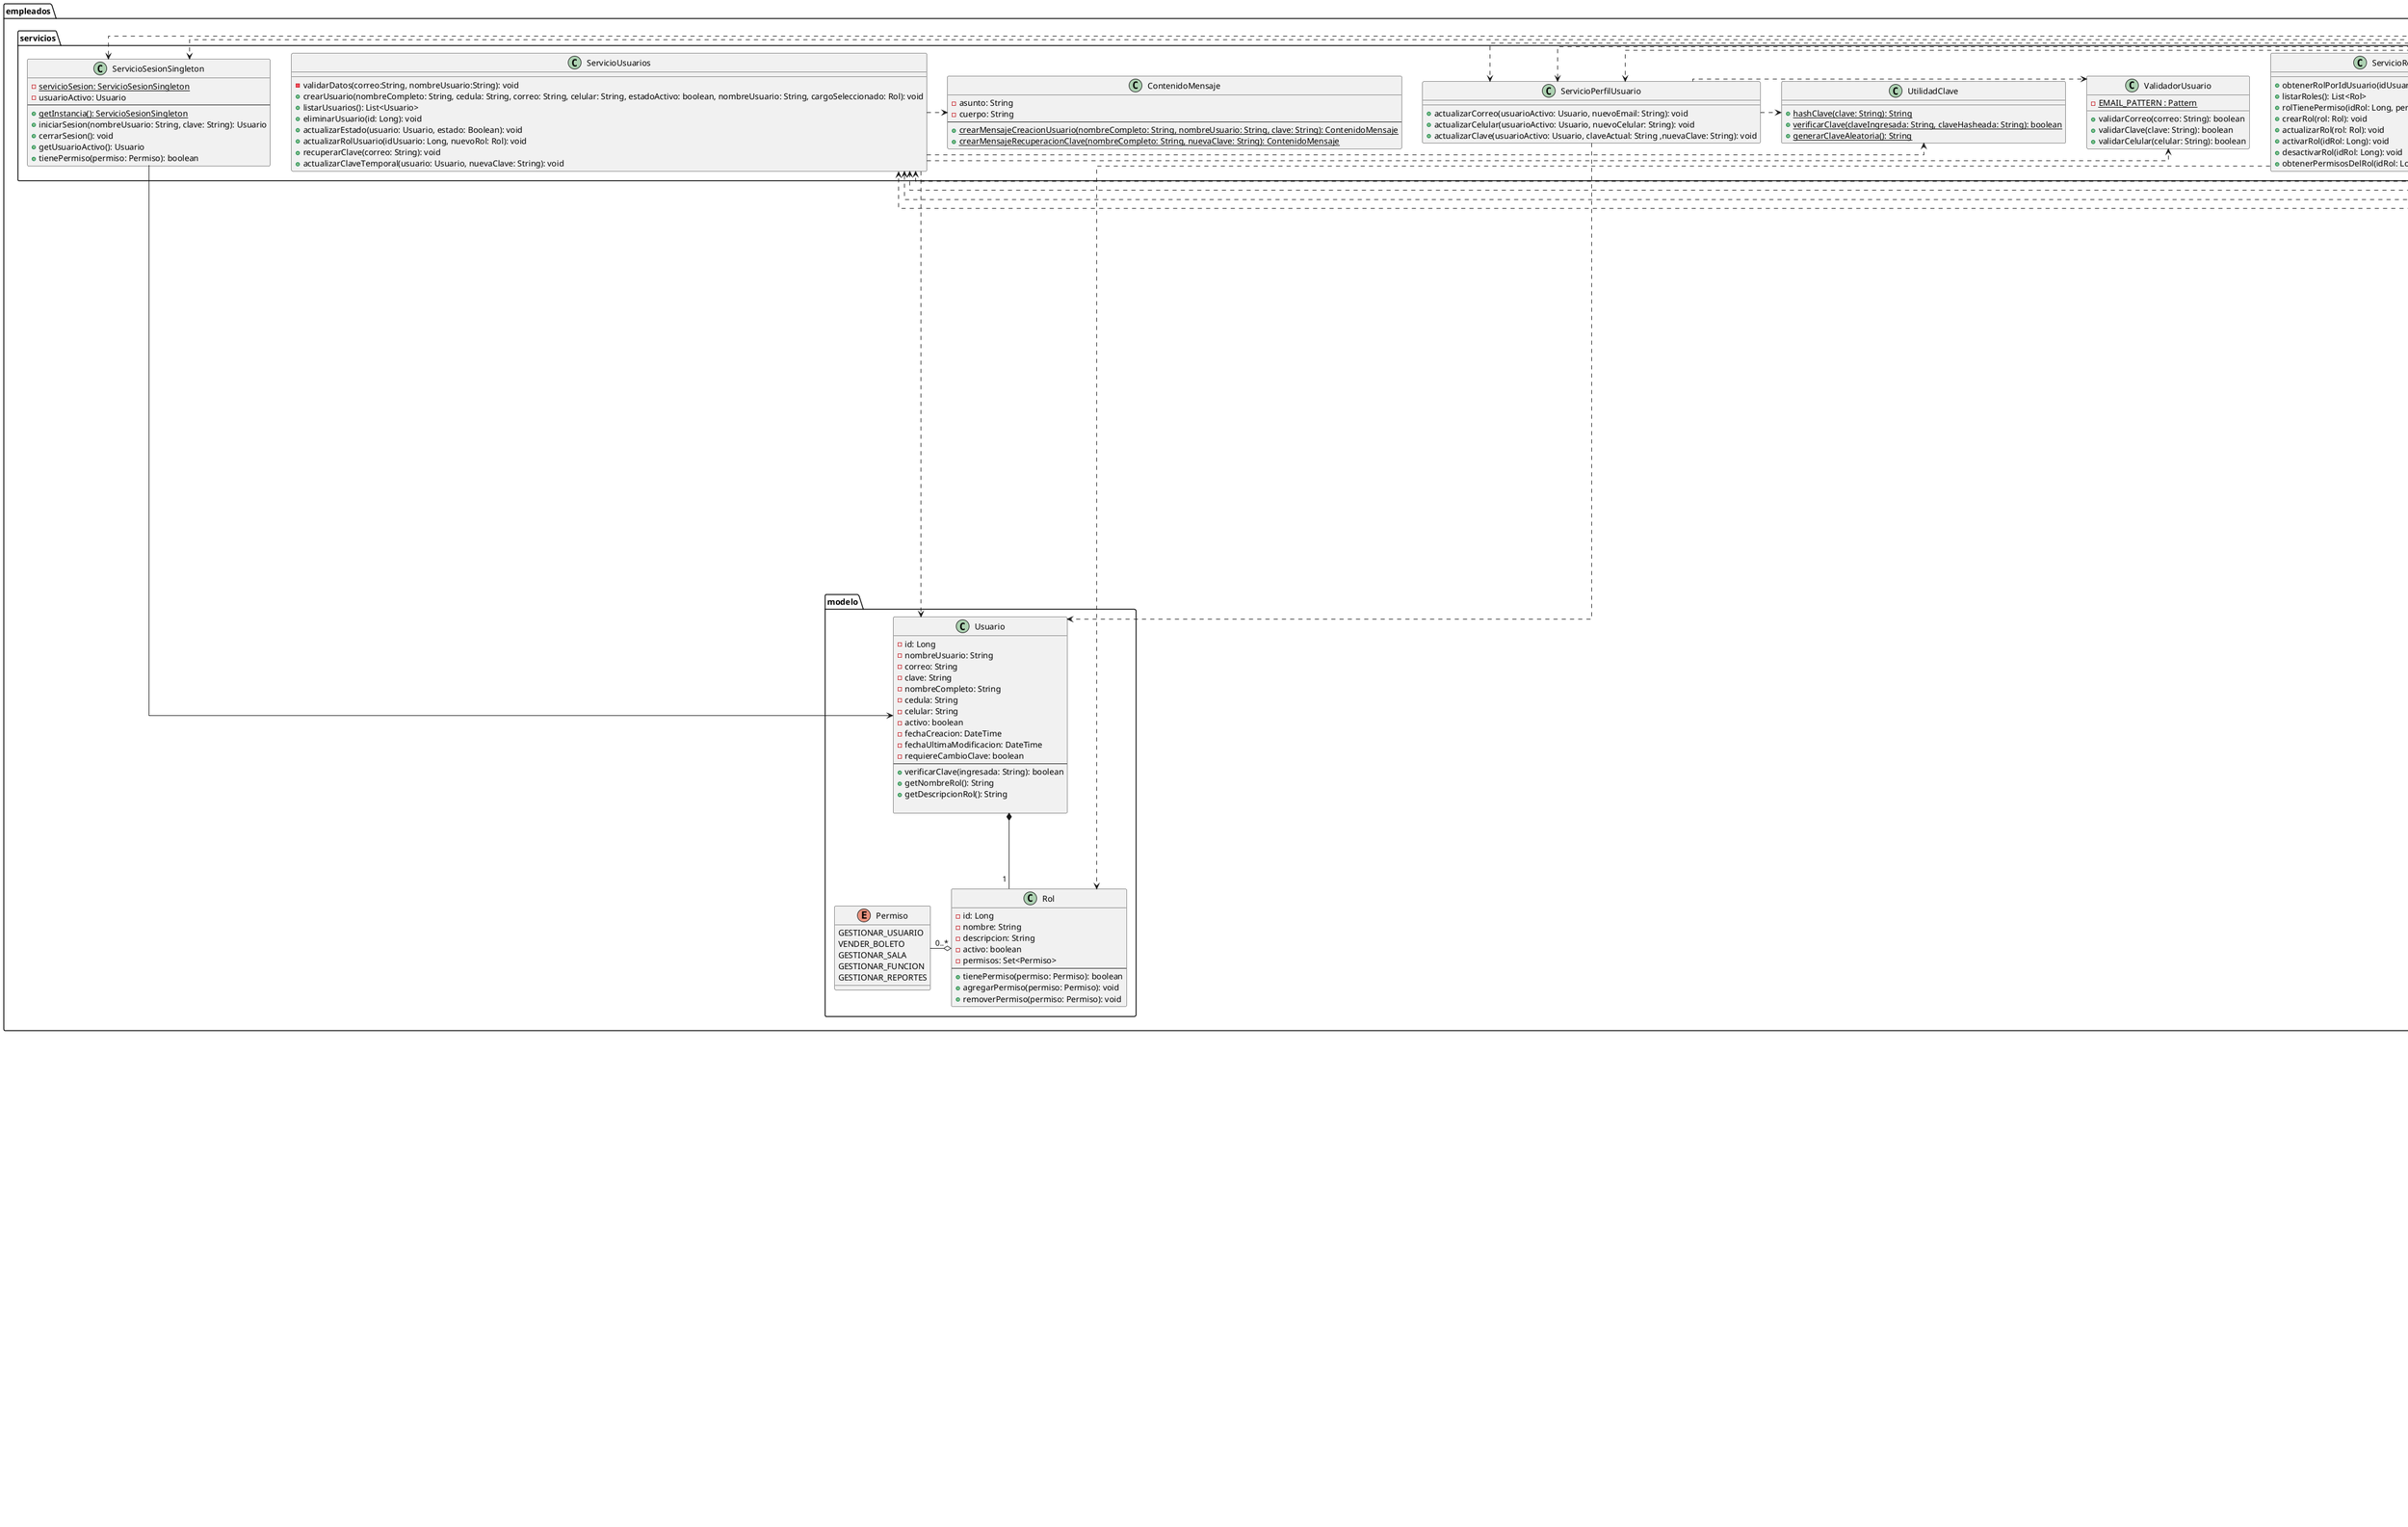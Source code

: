 @startuml General_DiagramaDeClases
skinparam linetype ortho

package empleados {
' ============================== MODELO DE DOMINIO ==============================
package modelo {
'package entidades{
class Usuario {
  - id: Long
  - nombreUsuario: String
  - correo: String
  - clave: String
  - nombreCompleto: String
  - cedula: String
  - celular: String
  - activo: boolean
  - fechaCreacion: DateTime
  - fechaUltimaModificacion: DateTime
  - requiereCambioClave: boolean
  --
  + verificarClave(ingresada: String): boolean
  + getNombreRol(): String
  + getDescripcionRol(): String

}

class Rol {
  - id: Long
  - nombre: String
  - descripcion: String
  - activo: boolean
  - permisos: Set<Permiso>
  --
  + tienePermiso(permiso: Permiso): boolean
  + agregarPermiso(permiso: Permiso): void
  + removerPermiso(permiso: Permiso): void
}

enum Permiso {
    GESTIONAR_USUARIO
    VENDER_BOLETO
    GESTIONAR_SALA
    GESTIONAR_FUNCION
    GESTIONAR_REPORTES
}
'}

}

Usuario  *-- "1" Rol
Permiso "0..*" -o  Rol

' ============================== SERVICIOS ==============================

package servicios{

' ============================== SERVICIOS DE VALIDACIÓN ==============================
class ValidadorUsuario {
    - {static} EMAIL_PATTERN : Pattern
   + validarCorreo(correo: String): boolean
   + validarClave(clave: String): boolean
   + validarCelular(celular: String): boolean
}

' ============================== SERVICIOS DE SESIÓN Y SEGURIDAD ==============================
class ServicioSesionSingleton {
  - {static} servicioSesion: ServicioSesionSingleton
  - usuarioActivo: Usuario
  --
  + {static} getInstancia(): ServicioSesionSingleton
  + iniciarSesion(nombreUsuario: String, clave: String): Usuario
  + cerrarSesion(): void
  + getUsuarioActivo(): Usuario
  + tienePermiso(permiso: Permiso): boolean
}

class UtilidadClave {
  + {static} hashClave(clave: String): String
  + {static} verificarClave(claveIngresada: String, claveHasheada: String): boolean
  + {static} generarClaveAleatoria(): String
}

' ============================== SERVICIOS DE GESTIÓN DE USUARIOS ==============================
class ServicioUsuarios {
  - validarDatos(correo:String, nombreUsuario:String): void
  + crearUsuario(nombreCompleto: String, cedula: String, correo: String, celular: String, estadoActivo: boolean, nombreUsuario: String, cargoSeleccionado: Rol): void
'  + buscarUsuarioPorCorreo(correo: String): Usuario
'  + buscarUsuarioPorNombreUsuario(nombreUsuario: String): Usuario
'  + buscarUsuarioPorId(id: Long): Usuario
  + listarUsuarios(): List<Usuario>
  + eliminarUsuario(id: Long): void
  + actualizarEstado(usuario: Usuario, estado: Boolean): void
  + actualizarRolUsuario(idUsuario: Long, nuevoRol: Rol): void
  + recuperarClave(correo: String): void
  + actualizarClaveTemporal(usuario: Usuario, nuevaClave: String): void
}

class ServicioPerfilUsuario {
'  + puedeActualizarPerfil(usuario: Usuario, id: Long): boolean
'  + cambiarClave(usuario: Usuario, antigua: String, nueva: String): boolean
'  + obtenerPerfil(id: Long): Usuario
'  + actualizarPerfil(usuario: Usuario, correo: String, celular: String): void
+actualizarCorreo(usuarioActivo: Usuario, nuevoEmail: String): void
+actualizarCelular(usuarioActivo: Usuario, nuevoCelular: String): void
+actualizarClave(usuarioActivo: Usuario, claveActual: String ,nuevaClave: String): void
}

class ServicioRoles {
  + obtenerRolPorIdUsuario(idUsuario: Long): Rol
  + listarRoles(): List<Rol>
  + rolTienePermiso(idRol: Long, permiso: Permiso): boolean
  + crearRol(rol: Rol): void
  + actualizarRol(rol: Rol): void
  + activarRol(idRol: Long): void
  + desactivarRol(idRol: Long): void
  + obtenerPermisosDelRol(idRol: Long): Set<Permiso>
}

' ============================== SERVICIOS DE COMUNICACIÓN ==============================
class ContenidoMensaje {
  - asunto: String
  - cuerpo: String
  --
  + {static} crearMensajeCreacionUsuario(nombreCompleto: String, nombreUsuario: String, clave: String): ContenidoMensaje
  + {static} crearMensajeRecuperacionClave(nombreCompleto: String, nuevaClave: String): ContenidoMensaje
}

}

' ============================== RELACIONES DE DEPENDENCIA ==============================

ServicioUsuarios .> ValidadorUsuario
ServicioUsuarios .> UtilidadClave
ServicioUsuarios .> ContenidoMensaje
ServicioPerfilUsuario .> ValidadorUsuario
ServicioPerfilUsuario .> UtilidadClave
ServicioPerfilUsuario .> Usuario
ServicioUsuarios ..> Usuario
ServicioSesionSingleton ---> Usuario
ServicioRoles ...> Rol

package controladores {

' ============================== CONTROLADORES PRINCIPALES ==============================
class ControladorGestionUsuarios {
  + initialize(): void
  + onAgregarUsuario(): void
  + onEliminar(): void
  + onBuscar(): void
  + onLimpiar(): void
  + onBackAction(): void
}

class ControladorLogin {
  + initialize(): void
  + onIniciarSesion(): void
  + onRecuperarContrasena(): void
  + validarCampos(): boolean
}

class ControladorPortalPrincipal {
  + initialize(): void
  + onCerrarSesion(): void
  + onGestionUsuarios(): void
  + onGestionSalas(): void
  + onGestionPeliculas(): void
  + onVentaBoletos(): void
  + onReportes(): void
  + onPerfil(): void
}

' ============================== CONTROLADORES DE PERFIL ==============================
class ControladorPerfil {
  + initialize(): void
  + onActualizarContacto(): void
  + onCambiarContrasena(): void
  + onRegresar(): void
}

class ControladorActualizarContacto {
  + initialize(): void
  + onGuardar(): void
  + onCancelar(): void
}

class ControladorCambiarContrasena {
  + initialize(): void
  + onGuardar(): void
  + onCancelar(): void
}

' ============================== CONTROLADORES DE REGISTRO Y RECUPERACIÓN ==============================
class ControladorRegistrarUsuario {
  + initialize(): void
  + onGuardar(): void
  + onCancelar(): void
  + limpiarCampos(): void
}

class ControladorRecuperarContrasena {
  + initialize(): void
  + onEnviarCodigo(): void
  + onRegresar(): void
}

class ControladorCambioClaveObligatorio {
  + initialize(): void
  + onCambiarClave(): void
}

}

' Relaciones Controladores
ControladorLogin .> ServicioSesionSingleton
ControladorPortalPrincipal .> ServicioSesionSingleton
ControladorGestionUsuarios .> ServicioUsuarios
ControladorGestionUsuarios .> ServicioRoles
ControladorPerfil .> ServicioPerfilUsuario
ControladorRegistrarUsuario .> ServicioUsuarios
ControladorRegistrarUsuario .> ServicioRoles
ControladorRecuperarContrasena .> ServicioUsuarios
ControladorCambioClaveObligatorio .> ServicioUsuarios
ControladorCambiarContrasena .> ServicioPerfilUsuario
ControladorActualizarContacto .> ServicioPerfilUsuario

}



package peliculas {
    ' ==================== PAQUETE: MODELO ====================
    package modelos {
            class Cartelera {
                - peliculas: List<Pelicula>
            }

            enum DiaSemana {
                LUNES, MARTES, MIERCOLES, JUEVES
                VIERNES, SABADO, DOMINGO
                --
                - precio: BigDecimal {readOnly}
                --
                + {static} obtenerDiaDeFecha(fechaHora: LocalDateTime): DiaSemana
                + esFinDeSemana(): boolean
            }

            enum FormatoFuncion {
                DOS_D, TRES_D
                --
                - multiplicadorPrecio: BigDecimal {readOnly}
                --
                + {static} fromString(value: String): FormatoFuncion
            }

            class Funcion {
                - id: int
                - pelicula: Pelicula
                - sala: Sala
                - fechaHoraInicio: LocalDateTime
                - fechaHoraFin: LocalDateTime
                - formato: FormatoFuncion
                - tipoEstreno: TipoEstreno
            }

            enum Genero {
                ACCION, COMEDIA, DRAMA, TERROR, CIENCIA_FICCION
                ANIMACION, ROMANCE, DOCUMENTAL, AVENTURA, FANTASIA
                --
                - nombre: String {readOnly}
                --
                + {static} porNombre(nombre: String): Genero
                + {static} obtenerTodosLosGeneros(): List<String>
            }

            enum Idioma {
                ESPANOL, INGLES, CHINO
                --
                - nombre: String {readOnly}
                - codigo: String {readOnly}
                --
                + {static} porCodigo(codigo: String): Idioma
            }

            class Pelicula {
                - id: int
                - titulo: String
                - sinopsis: String
                - duracionMinutos: int
                - anio: int
                - idioma: Idioma
                - generos: List<Genero>
                - imagenUrl: String
                --
                + agregarGenero(genero: Genero): void
                + eliminarGenero(genero: Genero): void
                + getGenerosComoString(): String
            }

            enum TipoEstreno {
                ESTRENO, PREESTRENO
                --
                - multiplicadorPrecio: BigDecimal {readOnly}
            }
    }

    ' ==================== PAQUETE: SERVICIOS ====================
    package servicios {
        class ServicioFuncion {
            + crearFuncion(...): Funcion
            + actualizarFuncion(...): void
            + listarTodasLasFunciones(): List<Funcion>
            + buscarFuncionPorId(id: int): Funcion
            + listarFuncionesPorSala(salaId: int): List<Funcion>
            + eliminarFuncion(id: int): void
            + obtenerFuncionesPorNombrePelicula(...): List<Funcion>
        }

        class ServicioPelicula {
            + crearPelicula(...): Pelicula
            + actualizarPelicula(...): void
            + eliminarPelicula(id: int): void
            + buscarPeliculaPorId(id: int): Pelicula
            + listarTodasLasPeliculas(): List<Pelicula>
            + buscarPeliculasPorTitulo(titulo: String): List<Pelicula>
            + existePeliculaDuplicada(titulo: String, anio: int): boolean
        }
    }

    ' ==================== PAQUETE: CONTROLADORES ====================
    package controladores {
        class ControladorCartelera {
            - servicioPelicula: ServicioPelicula
            - cartelera: Cartelera
            - peliculaSeleccionada: Pelicula
            --
            + obtenerCartelera(): List<Pelicula>
        }

        class ControladorDetallesCartelera {
            - peliculaActual: Pelicula
            - servicioFuncion: ServicioFuncion
            --
            + cargarPelicula(pelicula: Pelicula): void
        }

        class ControladorDetallesFuncion {
            - funcionActual: Funcion
            --
            + cargarFuncion(funcion: Funcion): void
        }

        class ControladorDetallesPelicula {
            - servicioPelicula: ServicioPelicula
            - pelicula: Pelicula
            --
            + cargarPelicula(pelicula: Pelicula): void
        }

        class ControladorFormularioFuncion {
            - servicioFuncion: ServicioFuncion
            - servicioPelicula: ServicioPelicula
            - servicioSala: ServicioSala
            - funcionEditando: Funcion
            - modoEdicion: boolean
            --
            + configurarParaEdicion(funcion: Funcion): void
        }

        class ControladorFormularioPelicula {
            - servicioPelicula: ServicioPelicula
            - peliculaEditando: Pelicula
            - modoEdicion: boolean
            --
            + configurarParaEdicion(pelicula: Pelicula): void
        }

        class ControladorFunciones {
            - servicioFuncion: ServicioFuncion
            - servicioSala: ServicioSala
            - listaFunciones: ObservableList<Funcion>
            --
            + obtenerFuncionesPorNombrePelicula(...): List<Funcion>
        }

        class ControladorPelicula {
            - servicioPelicula: ServicioPelicula
            - listaPeliculas: ObservableList<Pelicula>
        }

        class ControladorSeleccionFuncion {
            - servicioPelicula: ServicioPelicula
            - servicioFuncion: ServicioFuncion
            - servicioSala: ServicioSala
            - cartelera: Cartelera
            - peliculaSeleccionada: Pelicula
            - fechaSeleccionada: LocalDate
        }
    }

    ' ==================== RELACIONES ====================

    peliculas.modelos.Cartelera "1" -- "0..*" peliculas.modelos.Pelicula
    peliculas.modelos.Pelicula "1" -- "1" peliculas.modelos.Idioma
    peliculas.modelos.Pelicula "1" -- "1..*" peliculas.modelos.Genero
    peliculas.modelos.Funcion "1" -- "1" peliculas.modelos.Pelicula
    peliculas.modelos.Funcion "1" -- "1" salas.modelos.entidades.Sala
    peliculas.modelos.Funcion "1" -- "1" peliculas.modelos.FormatoFuncion
    peliculas.modelos.Funcion "1" -- "1" peliculas.modelos.TipoEstreno
    peliculas.modelos.Funcion .up.> peliculas.modelos.DiaSemana : usa

    peliculas.servicios.ServicioPelicula ..> peliculas.modelos.Pelicula : gestiona
    peliculas.servicios.ServicioFuncion ..> peliculas.modelos.Funcion : gestiona

    peliculas.servicios.ServicioPelicula <.left. peliculas.controladores.ControladorPelicula
    peliculas.servicios.ServicioPelicula <.left. peliculas.controladores.ControladorFormularioPelicula
    peliculas.servicios.ServicioPelicula <.left. peliculas.controladores.ControladorDetallesPelicula
    peliculas.servicios.ServicioPelicula <.left. peliculas.controladores.ControladorCartelera
    peliculas.servicios.ServicioPelicula <.left. peliculas.controladores.ControladorSeleccionFuncion

    peliculas.servicios.ServicioFuncion <.left. peliculas.controladores.ControladorFunciones
    peliculas.servicios.ServicioFuncion <.left. peliculas.controladores.ControladorFormularioFuncion
    peliculas.servicios.ServicioFuncion <.left. peliculas.controladores.ControladorDetallesCartelera
    peliculas.servicios.ServicioFuncion <.left. peliculas.controladores.ControladorSeleccionFuncion

    salas.servicios.ServicioSala <.left. peliculas.controladores.ControladorFunciones
    salas.servicios.ServicioSala <.left. peliculas.controladores.ControladorFormularioFuncion
    salas.servicios.ServicioSala <.left. peliculas.controladores.ControladorSeleccionFuncion

    peliculas.controladores.ControladorFormularioPelicula "1" -- "0..1" peliculas.modelos.Pelicula : edita
    peliculas.controladores.ControladorDetallesPelicula "1" -- "1" peliculas.modelos.Pelicula : muestra
    peliculas.controladores.ControladorFormularioFuncion "1" -- "0..1" peliculas.modelos.Funcion : edita
    peliculas.controladores.ControladorDetallesFuncion "1" -- "1" peliculas.modelos.Funcion : muestra
    peliculas.controladores.ControladorDetallesCartelera "1" -- "1" peliculas.modelos.Pelicula : muestra
    peliculas.controladores.ControladorCartelera "1" -- "1" peliculas.modelos.Cartelera : gestiona
    peliculas.controladores.ControladorSeleccionFuncion "1" -- "1" peliculas.modelos.Cartelera : usa
}

package salas {
package modelos {

package entidades{
    class Sala {
        -id: int
        -nombre: String
        -capacidad: int
        -tipo: TipoSala
        -estado: EstadoSala
    }
   class Butaca {
   -id: int
   -idSala: int
   -fila: String
   -columna: String
   -estado: EstadoButaca
   }
   enum EstadoSala{
   DISPONIBLE,
   MANTENIMIENTO
   }
   enum EstadoButaca{
   DISPONIBLE,
   OCUPADA,
   INHABILITADA
   }
   abstract class SalaFactory{
   +crearSala(int id, String nombre, int capacidad, EstadoSala estado)
   }
   class SalaNormalFactory implements SalaFactory{
   +crearSala(int id, String nombre, int capacidad, EstadoSala estado) {
   }
   class SalaVIPFactory implements SalaFactory{
   +crearSala(int id, String nombre, int capacidad, EstadoSala estado)
   }
   enum TipoSala{
   -multiplicador: double
   NORMAL(1.00),
   VIP(1.50)
   +getMultiplicador()

   }

   }



    }

    Sala -u> TipoSala
    SalaNormalFactory -u> Sala
    SalaVIPFactory -u> Sala
    Sala -u> EstadoSala
    Sala o- Butaca
    Butaca -u> EstadoButaca
    package servicios{
    class ServicioButaca{
    +listarButacasPorSala() : List<Butaca>
    +generarButacasAutomatica() : void
    +crearButaca(Butaca butaca) : void
    +actualizarButaca(Butaca butaca) : void
    +validarDatosBasicos(Butaca butaca) : void
    +listarTodasButacas() : List<Butaca>
    +eliminarButaca(int id) : void
    }
    class ServicioSala{
    -ServicioButaca : ServicioButaca
    +crearSala(Sala sala) : void
    +obtenerSalaPorId(int id) : Sala
    +listarSalas() : List<Sala>
    +actualizarSala(Sala sala) : void
    +eliminarSala(int id) : void
    +buscarSalaPorNombre(String nombre) : List<Sala>
    }
    }
    package controladores{
    class ControladorSalas {

        -servicioSala: ServicioSala
        -salas: ObservableList<Sala>
        -servicioButaca: ServicioButaca
        -salaEnEdicion: Sala
        +initialize(): void
        +onGuardar(event: ActionEvent): void
        +onBackAction(event: ActionEvent): void
    }
    class ControladorButacas {
        -servicioSala : ServicioSala
        -servicioButaca: ServicioButaca
        -salas: ObservableList<Sala>
        -butacas: ObservableList<Butaca>
        +initialize(): void
        +onBackAction(event: ActionEvent): void
    }
    class ControladorDeConsultaSalas {
        -servicioButaca : ServicioButaca
        -butacasSeleccionadas: List<Butaca>
        -controladorAsignadorButacas: ControladorAsignadorButacas
        +initialize(location: URL, resources: ResourceBundle): void
        +mostrarButacasDeSala(codigosButacasOcupadas: Set<Integer>, salaSeleccionada: Sala): void
        +getButacasSeleccionadas(): List<Butaca>
        +setControladorAsignadorButacas(controladorAsignadorButacas: ControladorAsignadorButacas): void
    }
    }

ServicioSala -u-> ServicioButaca
ControladorButacas -u-> ServicioSala
ControladorButacas -u-> ServicioButaca
Sala -u-o ControladorButacas
Butaca -u-o ControladorButacas
ControladorSalas -u-> ServicioSala
ControladorSalas o-u- Sala
ControladorSalas -u-> ServicioButaca
ControladorDeConsultaSalas -u-> ServicioButaca
ControladorDeConsultaSalas o-u- Butaca
ControladorSalas -u-> SalaFactory
}

package venta_boletos {


' ------------------ CONTROLADORES ------------------

package controladores {

    class ControladorAsignadorButacas {
        - funcionSeleccionada: Funcion
        - ControladorInformacionDeVenta: ControladorInformacionDeVenta
        - controladorDeConsultaSalas: ControladorDeConsultaSalas
        - butacasSeleccionadas: List<Butaca>
        + inicializarDatos(funcionSeleccionada: Funcion): void
        - cargarMapaButacas(codigosButacasOcupadas: Set<Integer>, salaSeleccionada: Sala): void
        + agregarButacaSeleccionada(butaca: Butaca): void
        + quitarButacaDeseleccionada(butaca: Butaca): void
    }

    class ControladorFacturacion {
        - servicioFacturacion: ServicioFacturacion
        - servicioCliente: ServicioCliente
        - ControladorInformacionDeVenta: ControladorInformacionDeVenta
        - boletos: List<Producto>
        + cargarBoletosSeleccionados(boletos: List<Producto>): void
        - crearCliente(): void
        - actualizarCliente(): void
        - buscarCliente(): void
        - pagarBoletos(): void
        - validarNumeroDocumentoCliente(): boolean
        - timerLabel: Label
    }

    class ControladorInformacionDeVenta {
        - cantidadDeButacasSeleccionadas: int
        + cargarInformacionDeFuncionSeleccionada(funcion: Funcion): void
        + calcularPosibleSubtotal(butacasSeleccionadas: List<Butaca>, funcion: Funcion): void
        + calcularTotal(boletos: List<Producto>): void
        + cargarButacaSeleccionada(butaca Butaca): void
        + removerButacaSeleccionada(butaca Butaca): void
    }

    class ControladorVisualizadorCartelera {
        - servicioVisualizarCartelera: ServicioVisualizarCartelera
        - cargarCartelera(peliculas: List<Pelicula>): void
    }

    class ControladorVisualizadorFunciones {
        - servicioVisualizadorFunciones: ServicioVisualizadorFunciones
        - peliculaSeleccionada: Pelicula
        + asignarPeliculaSeleccionada(pelicula: Pelicula): void
        - cargarInformacionPeliculaSeleccionada(pelicula: Pelicula): void
        - cargarFunciones(): void
    }
}

' ------------------ SERVICIOS ------------------
package servicios{

    class ServicioContenidoFactura {
        +generarFactura(factura: Factura): void
        +generarBoletos(boletos: List<Producto>): void
        +unirPDFsFacturaYBoletos(facturaFile: File, boletosFiles: List<File>, archivoSalida: File): void
        +generarNombreArchivoBoleto(boleto: Boleto): String
    }

    class ServicioFacturacion {
        + generarFactura(productos: List<Producto>, cliente: Cliente, calculadorImpuesto: CalculadorImpuesto): void
    }

    interface ServicioGeneradorArchivo {
        + generarFactura(factura: Factura): void
        + generarBoletos(boletos: List<Producto>): void
    }

    class ServicioGeneradorArchivoPDF implements ServicioGeneradorArchivo {
        + generar(factura: Factura): void
        + generar(boletos: List<Producto>): void
        - crearCarpetaSiNoExiste(carpeta: String): void

    }

    class ServicioGeneradorBoleto{
        + generarBoletos(funcion: Funcion, butacas: List<Butaca>): List<Boleto>
    }

    class ServicioVisualizadorCartelera {
        - controladorCartelera: ControladorCartelera
        - peliculaSeleccionada: Pelicula
        + cargarPeliculasDeCartelera(): void
        + seleccionarPelicula(pelicula: Pelicula, currentStage: Stage): void
        - validarSeleccionPelicula(pelicula: Pelicula): void
    }

    class ServicioVisualizadorFunciones {
        - controladorFunciones: ControladorFunciones
        + cargarFunciones(pelicula: Pelicula): List<Funcion>
        + seleccionarFuncion(tabla: TableView<Funcion>): void
        - validarSeleccionFuncion(funcion: Funcion): void
    }

    class ServicioCliente {
        + crearCliente(cliente: Cliente): void
        + actualizarCliente(cliente: Cliente): void
        + buscarCliente(numeroIdentificacion: String): Cliente
        + existeCliente(numeroIdentificacion: String): boolean
    }

    class ServicioTemporizador #lightblue{
            - {static} instancia: ServicioTemporizador
            - temporizador: Timer
            - tempEnEjecucion: boolean
            - finTiempo: long
            --
            + {static} getInstancia(): ServicioTemporizador
            + empezarTemporizador(stage: Stage): void
            + detenerTemporizador(): void
    }

    class ServicioVisualizadorFunciones{
       + seleccionarFuncion(): void
    }
}

' ------------------ MODELOS ------------------
package modelos {

    class Boleto {
        - funcion: Funcion
        - butaca: Butaca
    }

    interface CalculadorImpuesto {
        + calcularImpuesto(subtotal: double): double
    }

    class CalculadorIVA {
        - {static} IVA_TASA: double
    }

    class Cliente {
        - idCliente: String
        - tipoDocumento: String
        - nombre: String
        - apellido: String
        - correoElectronico: String
    }

    class Factura {
        - codigoFactura: long
        - fecha: String
        - cliente: Cliente
        - productos: List<Producto>
        - subtotal: double
        - total: double
        + calcularSubTotal(): void
        + calcularTotal(calculadorImpuesto:CalculadorImpuesto): void
    }

    abstract class Producto {
        - precio: double
        + {abstract} calcularPrecio(): void
    }

}


' ------------------ RELACIONES ------------------

' Relaciones de composición y agregación (tienen instancias como atributos)
ControladorFacturacion *--> ServicioFacturacion
ControladorFacturacion *--> ServicioCliente
ControladorVisualizadorCartelera --> ServicioVisualizadorCartelera
ControladorVisualizadorFunciones --> ServicioVisualizadorFunciones
ControladorAsignadorButacas o--> ControladorInformacionDeVenta
ControladorFacturacion o--> ControladorInformacionDeVenta

' Relaciones de uso/dependencia (se crean o usan temporalmente)
ControladorAsignadorButacas ..> ServicioGeneradorBoleto
ControladorFacturacion ..> ContextoValidacion
ControladorFacturacion ..> CalculadorImpuesto


' Servicios que crean o usan entidades
ServicioGeneradorBoleto ..> Boleto
ServicioFacturacion ..> Factura
ServicioFacturacion ..> ServicioGeneradorArchivoPDF
ServicioFacturacion ..> ServicioContenidoFactura
ServicioContenidoFactura ..> EstrategiaExportarPDF
ServicioFacturacion ..left> Cliente

' Relaciones de herencia e implementación
Producto <|-- Boleto
CalculadorIVA ..up|> CalculadorImpuesto

' Asociaciones entre entidades
Factura "1" *-- "1..*" Producto
Factura "1" *-- "1..*" Cliente
Boleto "1" *-- "1" Funcion
Boleto "1" *-- "1" Butaca

' Patrón Strategy
ContextoValidacion o--> EstrategiaValidacion

' Uso de interfaces/clases abstractas
Factura ..> CalculadorImpuesto

ControladorReportesPrincipal --> Exportable
ServicioFacturacion ..> ServicioCorreoSingleton


}

package utilidades {

    package estrategiaValidacionDocumentos 
    {

        class ContextoValidacion #lightblue {
            - estrategia: EstrategiaValidacion
            + setEstrategia(estrategia: EstrategiaValidacion): void
            + ejecutarEstrategia(documento: String): boolean
        }
        
        class EstrategiaCedulaValidacion #lightblue implements EstrategiaValidacion  {
        }
        interface EstrategiaValidacion #lightblue {
            + validar(documento: String): boolean
        }

        class EstrategiaPasaporteValidacion #lightblue implements EstrategiaValidacion {
        }

        class EstrategiaRucValidacion #lightblue extends EstrategiaCedulaValidacion {
        }
    }

    package estrategiaParaDocumentos {
        interface Exportable {
            +exportar(reporte: ReporteGenerado, archivo: File, datos: Map<String, Object>): void
        }

        class EstrategiaExportarPDF implements Exportable {
            +crearDocumentoPDF(): PDDocument
            +guardarPDF(document: PDDocument, archivo: File): void
        }

        class EstrategiaExportarCSV implements Exportable {

        }
    }

    class ServicioCorreoSingleton {
        - instancia: ServicioCorreoSingleton
        - remitente: String
        - clave: String
        - sesion: Session
        - transport: Transport
        - ServicioCorreoSingleton()
        + getInstancia(): ServicioCorreoSingleton
        - crearSesionSMTP(): Session
        + enviarCorreo(destinatario: String, contenido: ContenidoMensaje): boolean
        + enviarCorreo(destinatario: String, contenido: ContenidoMensaje, adjunto: File): boolean
    }
}

package "Reportes"{
    ' ===== MODELO (REPORTES) =====
    package "Modelo" {

       interface EstrategiaDeFrecuencia #lightblue{
        + LocalDateTime calcularSiguiente(LocalDateTime fechaGeneracion)
    }

    class EstrategiaDiaria #lightblue implements EstrategiaDeFrecuencia {
        + LocalDateTime calcularSiguiente(LocalDateTime fechaGeneracion)
    }
    class EstrategiaSemanal #lightblue implements EstrategiaDeFrecuencia {
        + LocalDateTime calcularSiguiente(LocalDateTime fechaGeneracion)
    }
    class EstrategiaMensual #lightblue implements EstrategiaDeFrecuencia {
        + LocalDateTime calcularSiguiente(LocalDateTime fechaGeneracion)
    }
    class EstrategiaTrimestal #lightblue implements EstrategiaDeFrecuencia {
        + LocalDateTime calcularSiguiente(LocalDateTime fechaGeneracion)
    }
    class EstrategiaAnual #lightblue implements EstrategiaDeFrecuencia {
        + LocalDateTime calcularSiguiente(LocalDateTime fechaGeneracion)
    }

    class ReporteGenerado {
        - int id
        - String nombre
        - String tipo
        - LocalDateTime fechaGeneracion
        - String rutaArchivo
        - String descripcion
        - String estado
        - String frecuencia
        --
    }


    }

    ' ===== SERVICIOS (REPORTES) =====
    package "Servicios" {

        class ServicioDeReportes {
        --
        + ServicioDeReportes()
        + Map<String, Object> getResumenDeVentas()
        + List<Map<String, Object>> getEstadisticasDeBarras()
        + List<Map<String, Object>> obtenerDatosFiltrados(List<Map<String, Object>> datos, String desde, String hasta)
        }
        class ServicioReportesProgramados #lightblue {
            - static ServicioReportesProgramados instance
            - List<ReporteGenerado> reportesPendientes
            - ObservableList<ReporteGenerado> reportesEjecutados
            - ScheduledExecutorService scheduler
            --
            - ServicioReportesProgramados()
            + static ServicioReportesProgramados getInstance()
            + void iniciarScheduler()
            + void detenerScheduler()
            + List<ReporteGenerado> getReportesPendientes()
            + ObservableList<ReporteGenerado> getReportesEjecutados()
            - void revisarReportesPendientes()
            - EstrategiaDeFrecuencia getStrategy(String frecuencia)
            - LocalDateTime calcularSiguienteEjecucion(LocalDateTime fechaGeneracion, String frecuencia)
            + String calcularProximaEjecucion(String fechaGeneracionStr, String frecuencia)
        }
        ServicioReportesProgramados --> ReporteGenerado
        ServicioReportesProgramados --> EstrategiaDeFrecuencia
    }


    ' ===== CONTROLADOR (REPORTES) =====
    package "Controlador" {

        class ControladorReportesPrincipal {
            - Button botonRegresar
            - Button botonFiltrar
            - Button botonConfirmar
            - ComboBox<String> elegirHorario
            - BarChart<String, Number> diagramaBarras
            - PieChart diagramaPastel
            - ObservableList<ReporteGenerado> reportesGenerados
            - ServicioDeReportes servicioReportes
            - Map<String, Object> datos
            - List<Map<String, Object>> estadisticas
            - List<ReporteGenerado> reportesSimulados
            --
            + void initialize()
            - void configurarTablaReportes()
            - List<ReporteGenerado> cargarReportesDesdeCarpeta()
            - void cargarReportesSimulados()
            - void inicializarGraficasVacias()
            - void abrirReporte(ReporteGenerado reporte)
            + void irAReporteProgramado(ActionEvent event)
            + void filtrar(ActionEvent event)
            + void confirmarReporte(ActionEvent event)
            - void actualizarGraficaBarras(List<Map<String, Object>> estadisticas)
            - void actualizarGraficaPastel(List<Map<String, Object>> estadisticas)
            - void exportarReporte(Exportable strategy, String tipo)
            - void mostrarPrevisualizacionReporte(List<Map<String, Object>> datos, boolean permitirDescarga)
            - VBox generarContenidoReporteCompleto(List<Map<String, Object>> datos)
            - HBox crearEstadistica(String titulo, String valor)
            - BarChart<String, Number> crearGraficaBarrasPreview(List<Map<String, Object>> datos)
            - PieChart crearGraficaPastelPreview(List<Map<String, Object>> datos)
            - Label crearCeldaTabla(String texto, boolean esHeader)
            + void volverEscena(ActionEvent event)
        }

        class ControladorReportesProgramados {
            - Button botonRegresar
            - ComboBox<String> elegirFrecuencia
            - ServicioReportesProgramados servicioReporteProgramado
            - ServicioDeReportes servicioVentas
            - Map<String, Object> datos
            --
            + void initialize()
            - void inicializarTablaReportes()
            + void confirmarReporteProgramado(ActionEvent event)
            - boolean existeReporteConFrecuencia(String frecuencia)
            - void mostrarVentanaPrevia()
            - Label crearCeldaTabla(String texto, boolean esHeader)
            - HBox crearFilaTabla(String fecha, String boletos, String ingresos)
            - void agregarReporteATabla(String fechaEjecucion)
            + void eliminarReporteProgramado(ReporteGenerado reporte)
            - void mostrarVistaPrevia(ReporteGenerado reporte)
            - VBox generarContenidoReporte(ReporteGenerado reporte)
            - void descargarReporte(ReporteGenerado reporte, String formato)
            + void irAReportesPrincipal(ActionEvent event)
            + void volverEscena(ActionEvent event)
        }
    ControladorReportesPrincipal --> ServicioDeReportes
    ControladorReportesPrincipal --> Exportable
    ControladorReportesPrincipal --> EstrategiaExportarPDF
    ControladorReportesPrincipal --> EstrategiaExportarCSV



    ControladorReportesProgramados --> ServicioReportesProgramados
    ControladorReportesProgramados --> ServicioDeReportes
    ControladorReportesProgramados --> Exportable
    ControladorReportesProgramados --> EstrategiaExportarPDF
    ControladorReportesProgramados --> EstrategiaExportarCSV

    ServicioReportesProgramados --> ServicioReportesProgramados


    ReporteGenerado <-- ControladorReportesPrincipal
    ReporteGenerado <-- ControladorReportesProgramados
    }
}

' ============================== RELACIONES GENERALES ==============================
ControladorAsignadorButacas ..> ControladorDeConsultaSalas
ControladorPortalPrincipal ..> ControladorVisualizadorCartelera
ControladorPortalPrincipal ..> ControladorPelicula
ControladorPortalPrincipal ..> ControladorFunciones
ControladorPortalPrincipal ..> ControladorSalas
ControladorPortalPrincipal ..> ControladorReportes
ControladorVisualizadorCartelera ..> ControladorCartelera
ControladorVisualizadorFunciones ..> ControladorFunciones
ServicioVisualizadorFunciones ..> ServicioTemporizador
ControladorAsignadorButacas ..> ServicioTemporizador
ControladorFacturacion ..> ServicioTemporizador

@enduml
